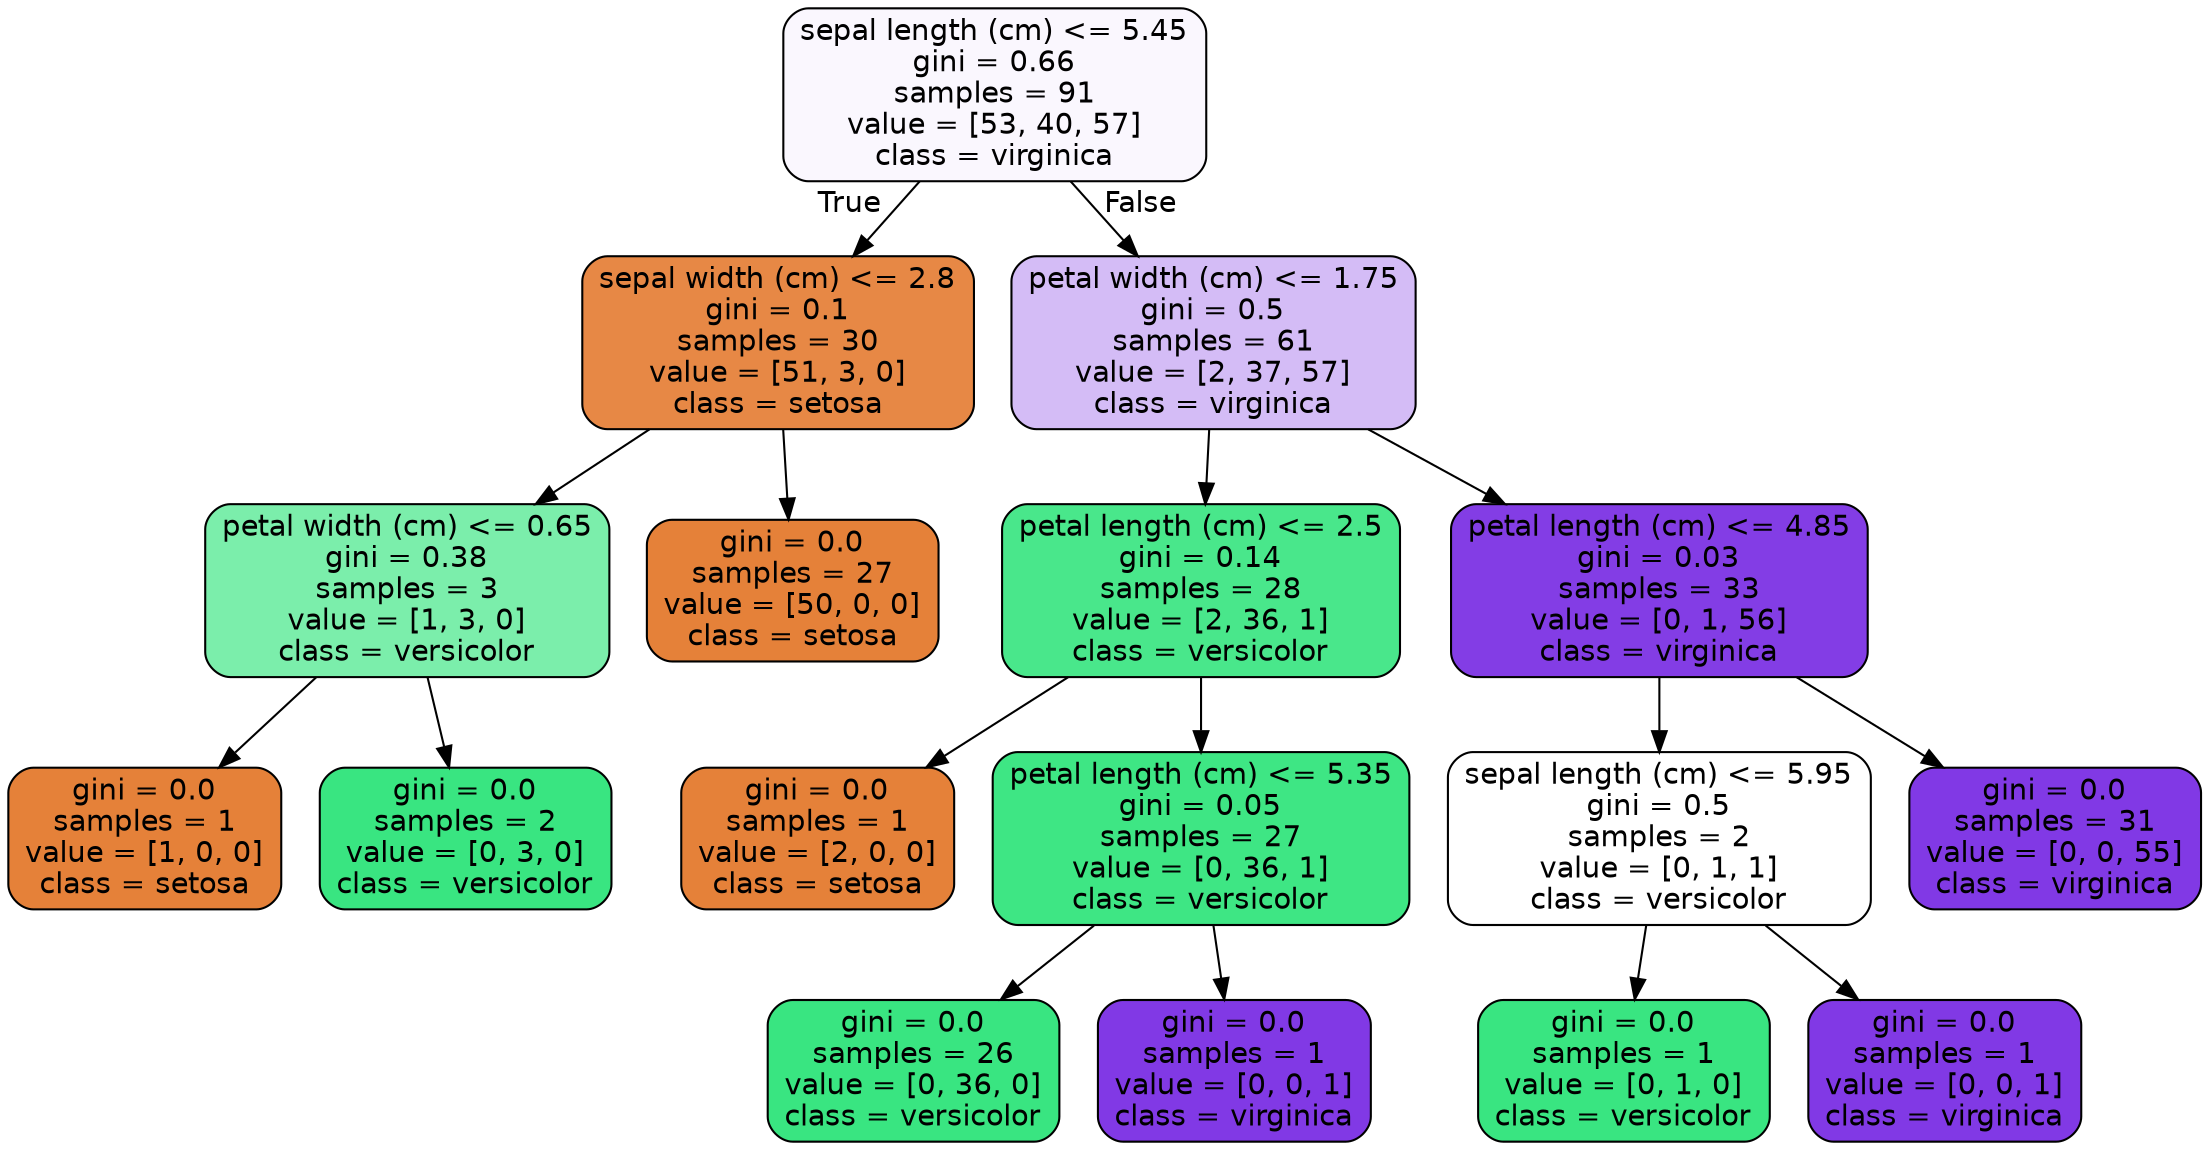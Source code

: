 digraph Tree {
node [shape=box, style="filled, rounded", color="black", fontname=helvetica] ;
edge [fontname=helvetica] ;
0 [label="sepal length (cm) <= 5.45\ngini = 0.66\nsamples = 91\nvalue = [53, 40, 57]\nclass = virginica", fillcolor="#faf7fe"] ;
1 [label="sepal width (cm) <= 2.8\ngini = 0.1\nsamples = 30\nvalue = [51, 3, 0]\nclass = setosa", fillcolor="#e78845"] ;
0 -> 1 [labeldistance=2.5, labelangle=45, headlabel="True"] ;
2 [label="petal width (cm) <= 0.65\ngini = 0.38\nsamples = 3\nvalue = [1, 3, 0]\nclass = versicolor", fillcolor="#7beeab"] ;
1 -> 2 ;
3 [label="gini = 0.0\nsamples = 1\nvalue = [1, 0, 0]\nclass = setosa", fillcolor="#e58139"] ;
2 -> 3 ;
4 [label="gini = 0.0\nsamples = 2\nvalue = [0, 3, 0]\nclass = versicolor", fillcolor="#39e581"] ;
2 -> 4 ;
5 [label="gini = 0.0\nsamples = 27\nvalue = [50, 0, 0]\nclass = setosa", fillcolor="#e58139"] ;
1 -> 5 ;
6 [label="petal width (cm) <= 1.75\ngini = 0.5\nsamples = 61\nvalue = [2, 37, 57]\nclass = virginica", fillcolor="#d4bcf6"] ;
0 -> 6 [labeldistance=2.5, labelangle=-45, headlabel="False"] ;
7 [label="petal length (cm) <= 2.5\ngini = 0.14\nsamples = 28\nvalue = [2, 36, 1]\nclass = versicolor", fillcolor="#49e78b"] ;
6 -> 7 ;
8 [label="gini = 0.0\nsamples = 1\nvalue = [2, 0, 0]\nclass = setosa", fillcolor="#e58139"] ;
7 -> 8 ;
9 [label="petal length (cm) <= 5.35\ngini = 0.05\nsamples = 27\nvalue = [0, 36, 1]\nclass = versicolor", fillcolor="#3ee684"] ;
7 -> 9 ;
10 [label="gini = 0.0\nsamples = 26\nvalue = [0, 36, 0]\nclass = versicolor", fillcolor="#39e581"] ;
9 -> 10 ;
11 [label="gini = 0.0\nsamples = 1\nvalue = [0, 0, 1]\nclass = virginica", fillcolor="#8139e5"] ;
9 -> 11 ;
12 [label="petal length (cm) <= 4.85\ngini = 0.03\nsamples = 33\nvalue = [0, 1, 56]\nclass = virginica", fillcolor="#833de5"] ;
6 -> 12 ;
13 [label="sepal length (cm) <= 5.95\ngini = 0.5\nsamples = 2\nvalue = [0, 1, 1]\nclass = versicolor", fillcolor="#ffffff"] ;
12 -> 13 ;
14 [label="gini = 0.0\nsamples = 1\nvalue = [0, 1, 0]\nclass = versicolor", fillcolor="#39e581"] ;
13 -> 14 ;
15 [label="gini = 0.0\nsamples = 1\nvalue = [0, 0, 1]\nclass = virginica", fillcolor="#8139e5"] ;
13 -> 15 ;
16 [label="gini = 0.0\nsamples = 31\nvalue = [0, 0, 55]\nclass = virginica", fillcolor="#8139e5"] ;
12 -> 16 ;
}